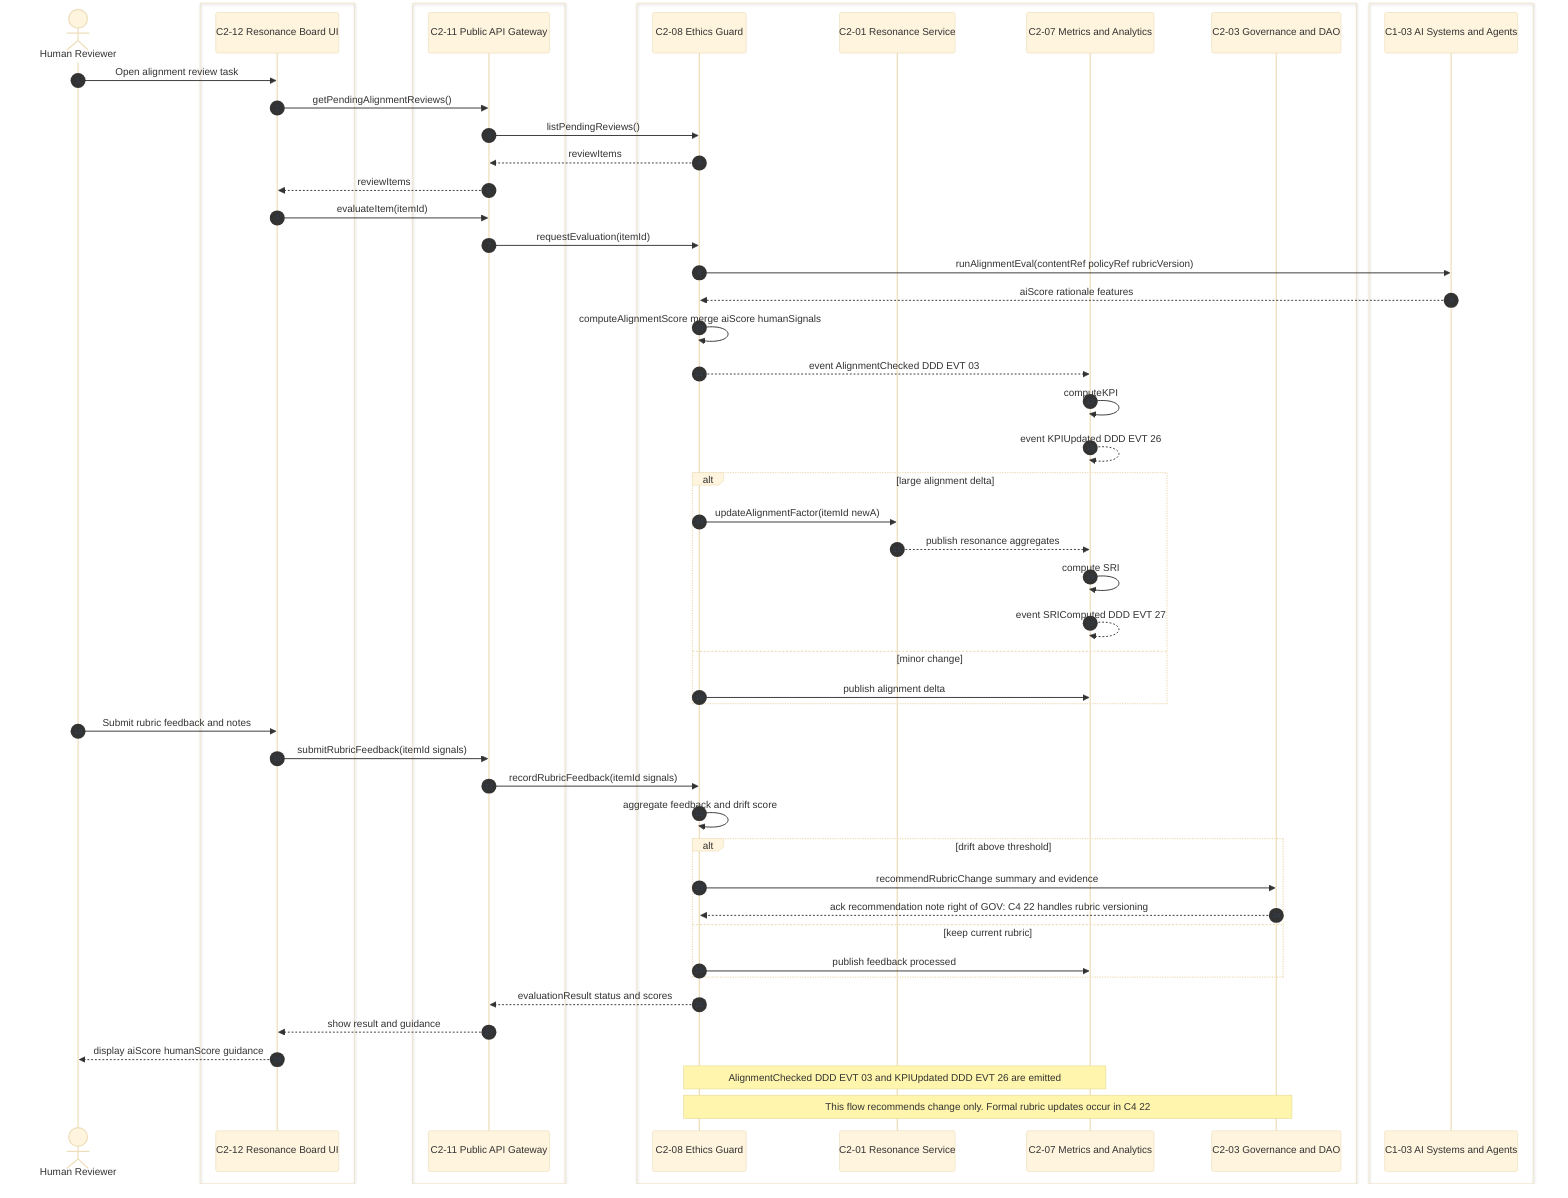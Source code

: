 %%{init: {'theme':'base','themeVariables':{ 'sequenceNumberColor':'#334155'}}}%%
sequenceDiagram
autonumber

actor R as Human Reviewer

box #8b5cf6 UI
  participant UI as C2-12 Resonance Board UI
end

box #fde68a Control or API
  participant API as C2-11 Public API Gateway
end

box #ff8b00 Core Services
  participant ETH as C2-08 Ethics Guard
  participant RS as C2-01 Resonance Service
  participant MET as C2-07 Metrics and Analytics
  participant GOV as C2-03 Governance and DAO
end

box #e5e7eb External
  participant AI as C1-03 AI Systems and Agents
end

%% -------- Open review task --------
R ->> UI: Open alignment review task
UI ->> API: getPendingAlignmentReviews()
API ->> ETH: listPendingReviews()
ETH -->> API: reviewItems
API -->> UI: reviewItems

%% -------- AI assisted scoring --------
UI ->> API: evaluateItem(itemId)
API ->> ETH: requestEvaluation(itemId)
ETH ->> AI: runAlignmentEval(contentRef policyRef rubricVersion)
AI -->> ETH: aiScore rationale features
ETH ->> ETH: computeAlignmentScore merge aiScore humanSignals
ETH -->> MET: event AlignmentChecked DDD EVT 03
MET ->> MET: computeKPI
MET -->> MET: event KPIUpdated DDD EVT 26

%% -------- Optional resonance refresh for affected items --------
alt large alignment delta
  ETH ->> RS: updateAlignmentFactor(itemId newA)
  RS -->> MET: publish resonance aggregates
  MET ->> MET: compute SRI
  MET -->> MET: event SRIComputed DDD EVT 27
else minor change
  ETH ->> MET: publish alignment delta
end

%% -------- Human feedback on rubric --------
R ->> UI: Submit rubric feedback and notes
UI ->> API: submitRubricFeedback(itemId signals)
API ->> ETH: recordRubricFeedback(itemId signals)
ETH ->> ETH: aggregate feedback and drift score

alt drift above threshold
  ETH ->> GOV: recommendRubricChange summary and evidence
  GOV -->> ETH: ack recommendation  note right of GOV: C4 22 handles rubric versioning
else keep current rubric
  ETH ->> MET: publish feedback processed
end

%% -------- Completion --------
ETH -->> API: evaluationResult status and scores
API -->> UI: show result and guidance
UI -->> R: display aiScore humanScore guidance

%% Notes
Note over ETH,MET: AlignmentChecked DDD EVT 03 and KPIUpdated DDD EVT 26 are emitted
Note over ETH,GOV: This flow recommends change only. Formal rubric updates occur in C4 22